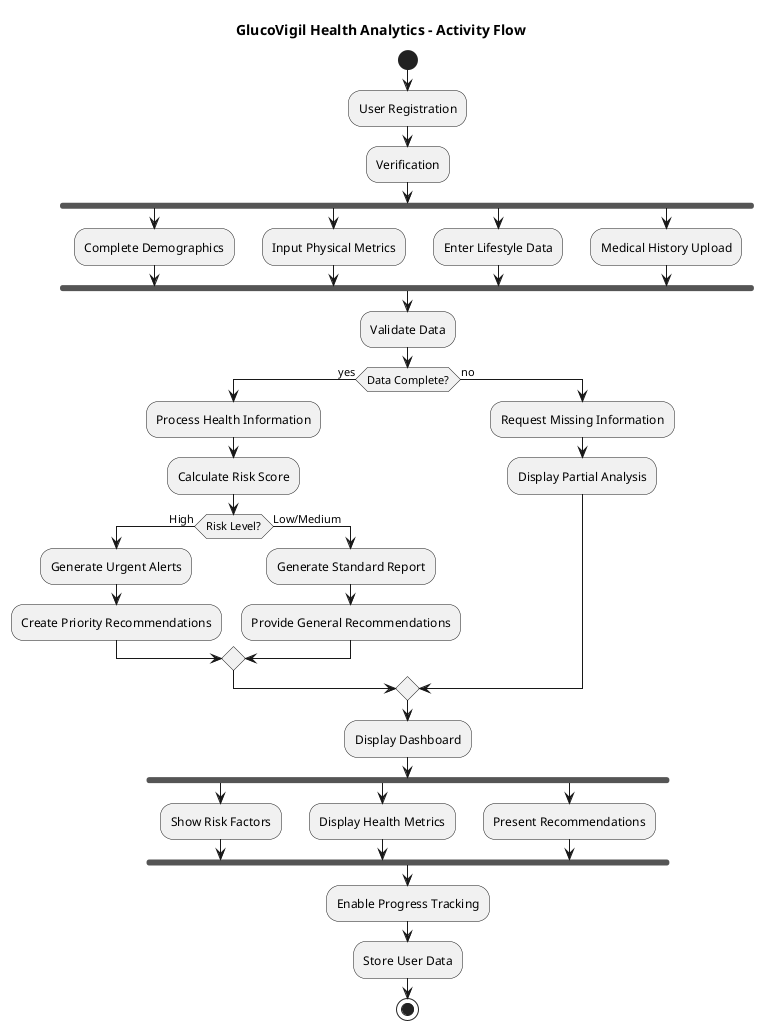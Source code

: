 
@startuml "Activity Diagram"
title GlucoVigil Health Analytics - Activity Flow

start
:User Registration;
:Verification;
fork
  :Complete Demographics;
fork again
  :Input Physical Metrics;
fork again
  :Enter Lifestyle Data;
fork again
  :Medical History Upload;
end fork
:Validate Data;
if (Data Complete?) then (yes)
  :Process Health Information;
  :Calculate Risk Score;
  if (Risk Level?) then (High)
    :Generate Urgent Alerts;
    :Create Priority Recommendations;
  else (Low/Medium)
    :Generate Standard Report;
    :Provide General Recommendations;
  endif
else (no)
  :Request Missing Information;
  :Display Partial Analysis;
endif
:Display Dashboard;
fork
  :Show Risk Factors;
fork again
  :Display Health Metrics;
fork again
  :Present Recommendations;
end fork
:Enable Progress Tracking;
:Store User Data;
stop

@enduml

@startuml "State Chart"
[*] --> Unregistered
Unregistered --> PendingVerification : Register
PendingVerification --> ProfileIncomplete : Verify Email
ProfileIncomplete --> BasicProfile : Submit Demographics
BasicProfile --> ComprehensiveProfile : Complete Health Data
ComprehensiveProfile --> DataProcessing
DataProcessing --> RiskAssessed : Calculate Risk
RiskAssessed --> RecommendationsGenerated : Generate Plan
RecommendationsGenerated --> MonitoringActive : Activate Monitoring
state MonitoringActive {
  [*] --> ActiveTracking
  ActiveTracking --> GoalProgress : Track Changes
  GoalProgress --> RiskReassessment : Periodic Review
  RiskReassessment --> ActiveTracking : Update Plan
}
MonitoringActive --> AccountSuspended : Inactivity/Resume Activity
AccountSuspended --> [*] : Account Deletion

@enduml

@startuml "Use Case Diagram"
left to right direction
actor "patient" as pat
actor "admin" as adm

rectangle "Gluco Vigil Health Analytics System" {
  usecase "User Management" as UC1
  note right of UC1
    Register, Authenticate, Profile
  end note
  
  usecase "Health Data Management" as UC2
  note right of UC2
    Input Data, Upload Records
  end note
  
  usecase "Risk Assessment" as UC3
  note right of UC3
    Calculate Score, Risk Factors
  end note
  
  usecase "Generate Recommendations" as UC4
  note right of UC4
    Personalized Health Advice
  end note
  
  usecase "Monitor Progress" as UC5
  usecase "Reports" as UC6
  usecase "Feedback" as UC7
  usecase "Optimize" as UC8

  UC3 ..> UC4 : <<include>>
  UC5 ..> UC3 : <<extend>>
}

pat --> UC1
pat --> UC2
pat --> UC3
pat --> UC4
pat --> UC5
pat --> UC6
pat --> UC7
adm --> UC1
adm --> UC8
adm --> UC6
adm --> UC7

@enduml

@startuml "Class Diagram"
class AuthService {
  +validateCredentials()
  +generateToken()
  +verifyToken()
  +hashPassword()
}

class User {
  +int id
  +string username
  +string email
  +string fullName
  +string hashedPassword
  +boolean verified
  +register()
  +login()
  +updateProfile()
  +managePrivacySettings()
}

class HealthData {
  +int id
  +int userId
  -Demographics demographics
  -Physiological physiological
  -Lifestyle lifestyle
  -MentalHealth mentalHealth
  -Date createdAt
  +storeHealthData()
  +retrieveHealthData()
  +updateHealthData()
}

class Demographics {
  -int age
  -string gender
  -string ethnicity
  -string location
}

class Physiological {
  -float height
  -float weight
  -int bloodSugar
  -BloodPressure bloodPressure
  -float hba1c
  +calculateBMI()
}

class BloodPressure {
  +int systolic
  +int diastolic
}

class Lifestyle {
  +string exercise
  +string diet
  +string smoking
  +string alcohol
  +string workStyle
}

class MentalHealth {
  +string stressLevel
  +string sleepQuality
  +string anxiety
  +evaluateImpact()
}

class RiskAssessmentService {
  +calculateRiskScore()
  +identifyRiskFactors()
  +determineDiabLevel()
  +trackProgressOverTime()
}

class RecommendationService {
  +generateRecommendations()
  +prioritizeRecommendations()
  +adaptRecommendations()
}

class ReportService {
  +createPDFReport()
  +formatHealthData()
  +includeVisualization()
}

class Prediction {
  +float score
  +string level
  +string[] riskFactors
  +string[] recommendations
  -Date generatedAt
  +generateReport()
}

AuthService --> User : authenticates
User "1" --> "0..*" HealthData : has
HealthData "1" *-- "1" Demographics : contains
HealthData "1" *-- "1" Physiological : contains
HealthData "1" *-- "1" Lifestyle : contains
HealthData "1" *-- "1" MentalHealth : contains
Physiological "1" *-- "1" BloodPressure : contains
HealthData --> RiskAssessmentService : analyzes
RiskAssessmentService --> RecommendationService : creates
RecommendationService --> Prediction : generates
ReportService --> Prediction : formats

@enduml
